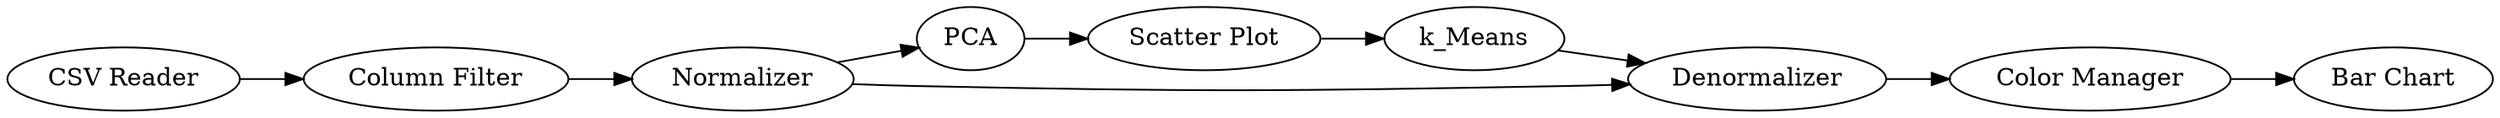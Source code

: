 digraph {
	2 -> 27
	34 -> 2
	1 -> 34
	3 -> 4
	21 -> 3
	27 -> 21
	4 -> 23
	23 -> 26
	2 -> 4
	27 [label=PCA]
	1 [label="CSV Reader"]
	34 [label="Column Filter"]
	23 [label="Color Manager"]
	4 [label=Denormalizer]
	21 [label="Scatter Plot"]
	26 [label="Bar Chart"]
	3 [label=k_Means]
	2 [label=Normalizer]
	rankdir=LR
}
